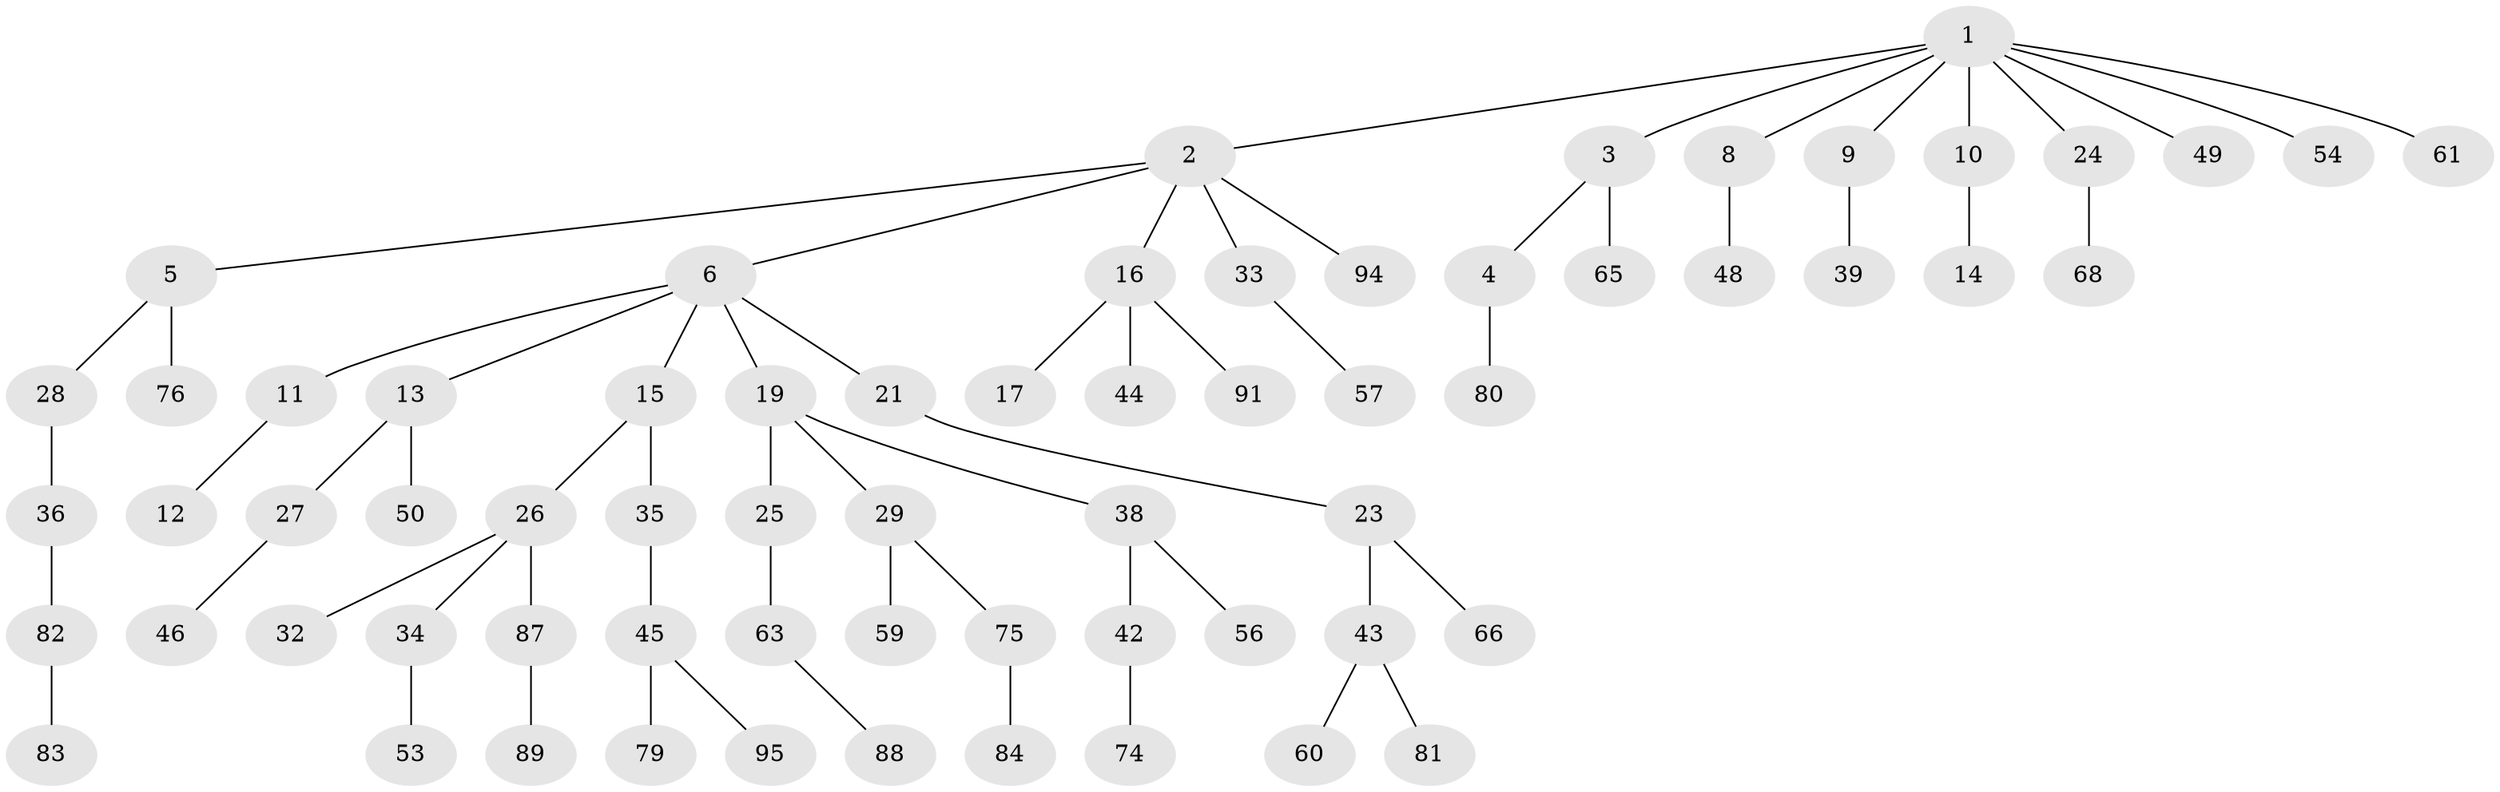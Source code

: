 // Generated by graph-tools (version 1.1) at 2025/24/03/03/25 07:24:07]
// undirected, 66 vertices, 65 edges
graph export_dot {
graph [start="1"]
  node [color=gray90,style=filled];
  1 [super="+72"];
  2 [super="+92"];
  3 [super="+18"];
  4 [super="+55"];
  5 [super="+30"];
  6 [super="+7"];
  8 [super="+37"];
  9 [super="+31"];
  10;
  11 [super="+58"];
  12 [super="+78"];
  13 [super="+20"];
  14;
  15;
  16 [super="+86"];
  17;
  19 [super="+22"];
  21 [super="+90"];
  23 [super="+40"];
  24;
  25 [super="+41"];
  26 [super="+73"];
  27 [super="+70"];
  28 [super="+77"];
  29;
  32 [super="+47"];
  33 [super="+51"];
  34 [super="+93"];
  35;
  36 [super="+67"];
  38;
  39;
  42 [super="+71"];
  43;
  44;
  45 [super="+69"];
  46 [super="+52"];
  48;
  49;
  50 [super="+62"];
  53;
  54;
  56 [super="+64"];
  57;
  59;
  60;
  61;
  63;
  65;
  66;
  68 [super="+85"];
  74;
  75;
  76;
  79;
  80;
  81;
  82;
  83;
  84;
  87;
  88;
  89;
  91;
  94;
  95;
  1 -- 2;
  1 -- 3;
  1 -- 8;
  1 -- 9;
  1 -- 10;
  1 -- 24;
  1 -- 49;
  1 -- 54;
  1 -- 61;
  2 -- 5;
  2 -- 6;
  2 -- 16;
  2 -- 33;
  2 -- 94;
  3 -- 4;
  3 -- 65;
  4 -- 80;
  5 -- 28;
  5 -- 76;
  6 -- 11;
  6 -- 13;
  6 -- 15;
  6 -- 19;
  6 -- 21;
  8 -- 48;
  9 -- 39;
  10 -- 14;
  11 -- 12;
  13 -- 50;
  13 -- 27;
  15 -- 26;
  15 -- 35;
  16 -- 17;
  16 -- 44;
  16 -- 91;
  19 -- 25;
  19 -- 29;
  19 -- 38;
  21 -- 23;
  23 -- 66;
  23 -- 43;
  24 -- 68;
  25 -- 63;
  26 -- 32;
  26 -- 34;
  26 -- 87;
  27 -- 46;
  28 -- 36;
  29 -- 59;
  29 -- 75;
  33 -- 57;
  34 -- 53;
  35 -- 45;
  36 -- 82;
  38 -- 42;
  38 -- 56;
  42 -- 74;
  43 -- 60;
  43 -- 81;
  45 -- 79;
  45 -- 95;
  63 -- 88;
  75 -- 84;
  82 -- 83;
  87 -- 89;
}
